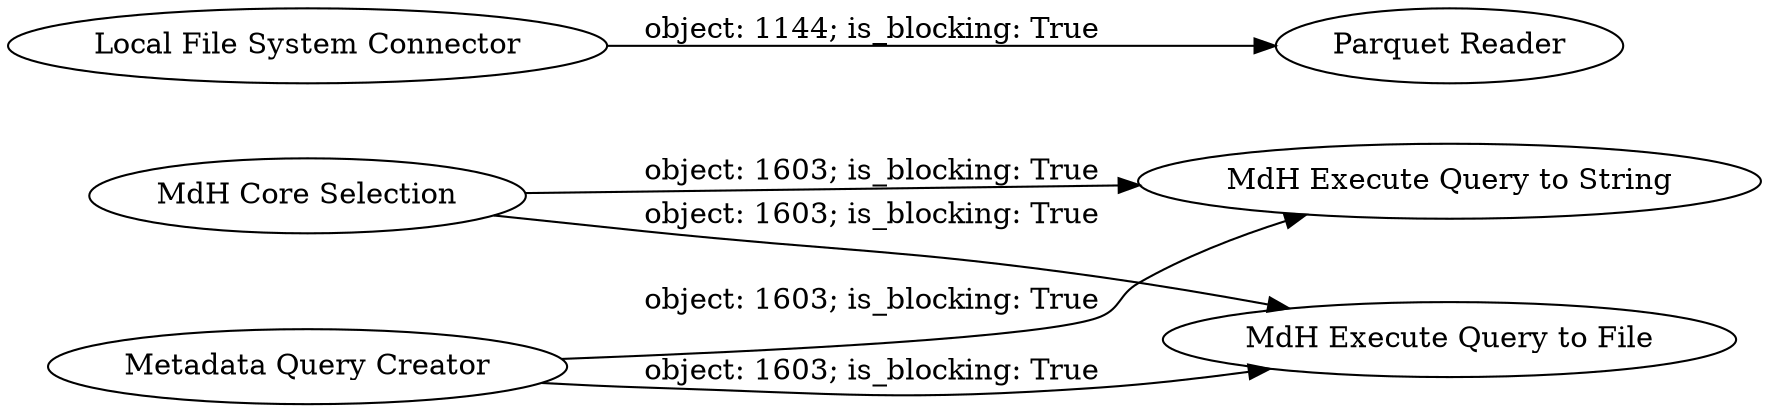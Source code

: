 digraph {
	"-8472908332385955472_23" [label="MdH Execute Query to String"]
	"-8472908332385955472_19" [label="MdH Core Selection"]
	"-8472908332385955472_22" [label="Metadata Query Creator"]
	"-8472908332385955472_14" [label="Parquet Reader"]
	"-8472908332385955472_15" [label="Local File System Connector"]
	"-8472908332385955472_24" [label="MdH Execute Query to File"]
	"-8472908332385955472_19" -> "-8472908332385955472_24" [label="object: 1603; is_blocking: True"]
	"-8472908332385955472_22" -> "-8472908332385955472_24" [label="object: 1603; is_blocking: True"]
	"-8472908332385955472_22" -> "-8472908332385955472_23" [label="object: 1603; is_blocking: True"]
	"-8472908332385955472_19" -> "-8472908332385955472_23" [label="object: 1603; is_blocking: True"]
	"-8472908332385955472_15" -> "-8472908332385955472_14" [label="object: 1144; is_blocking: True"]
	rankdir=LR
}
